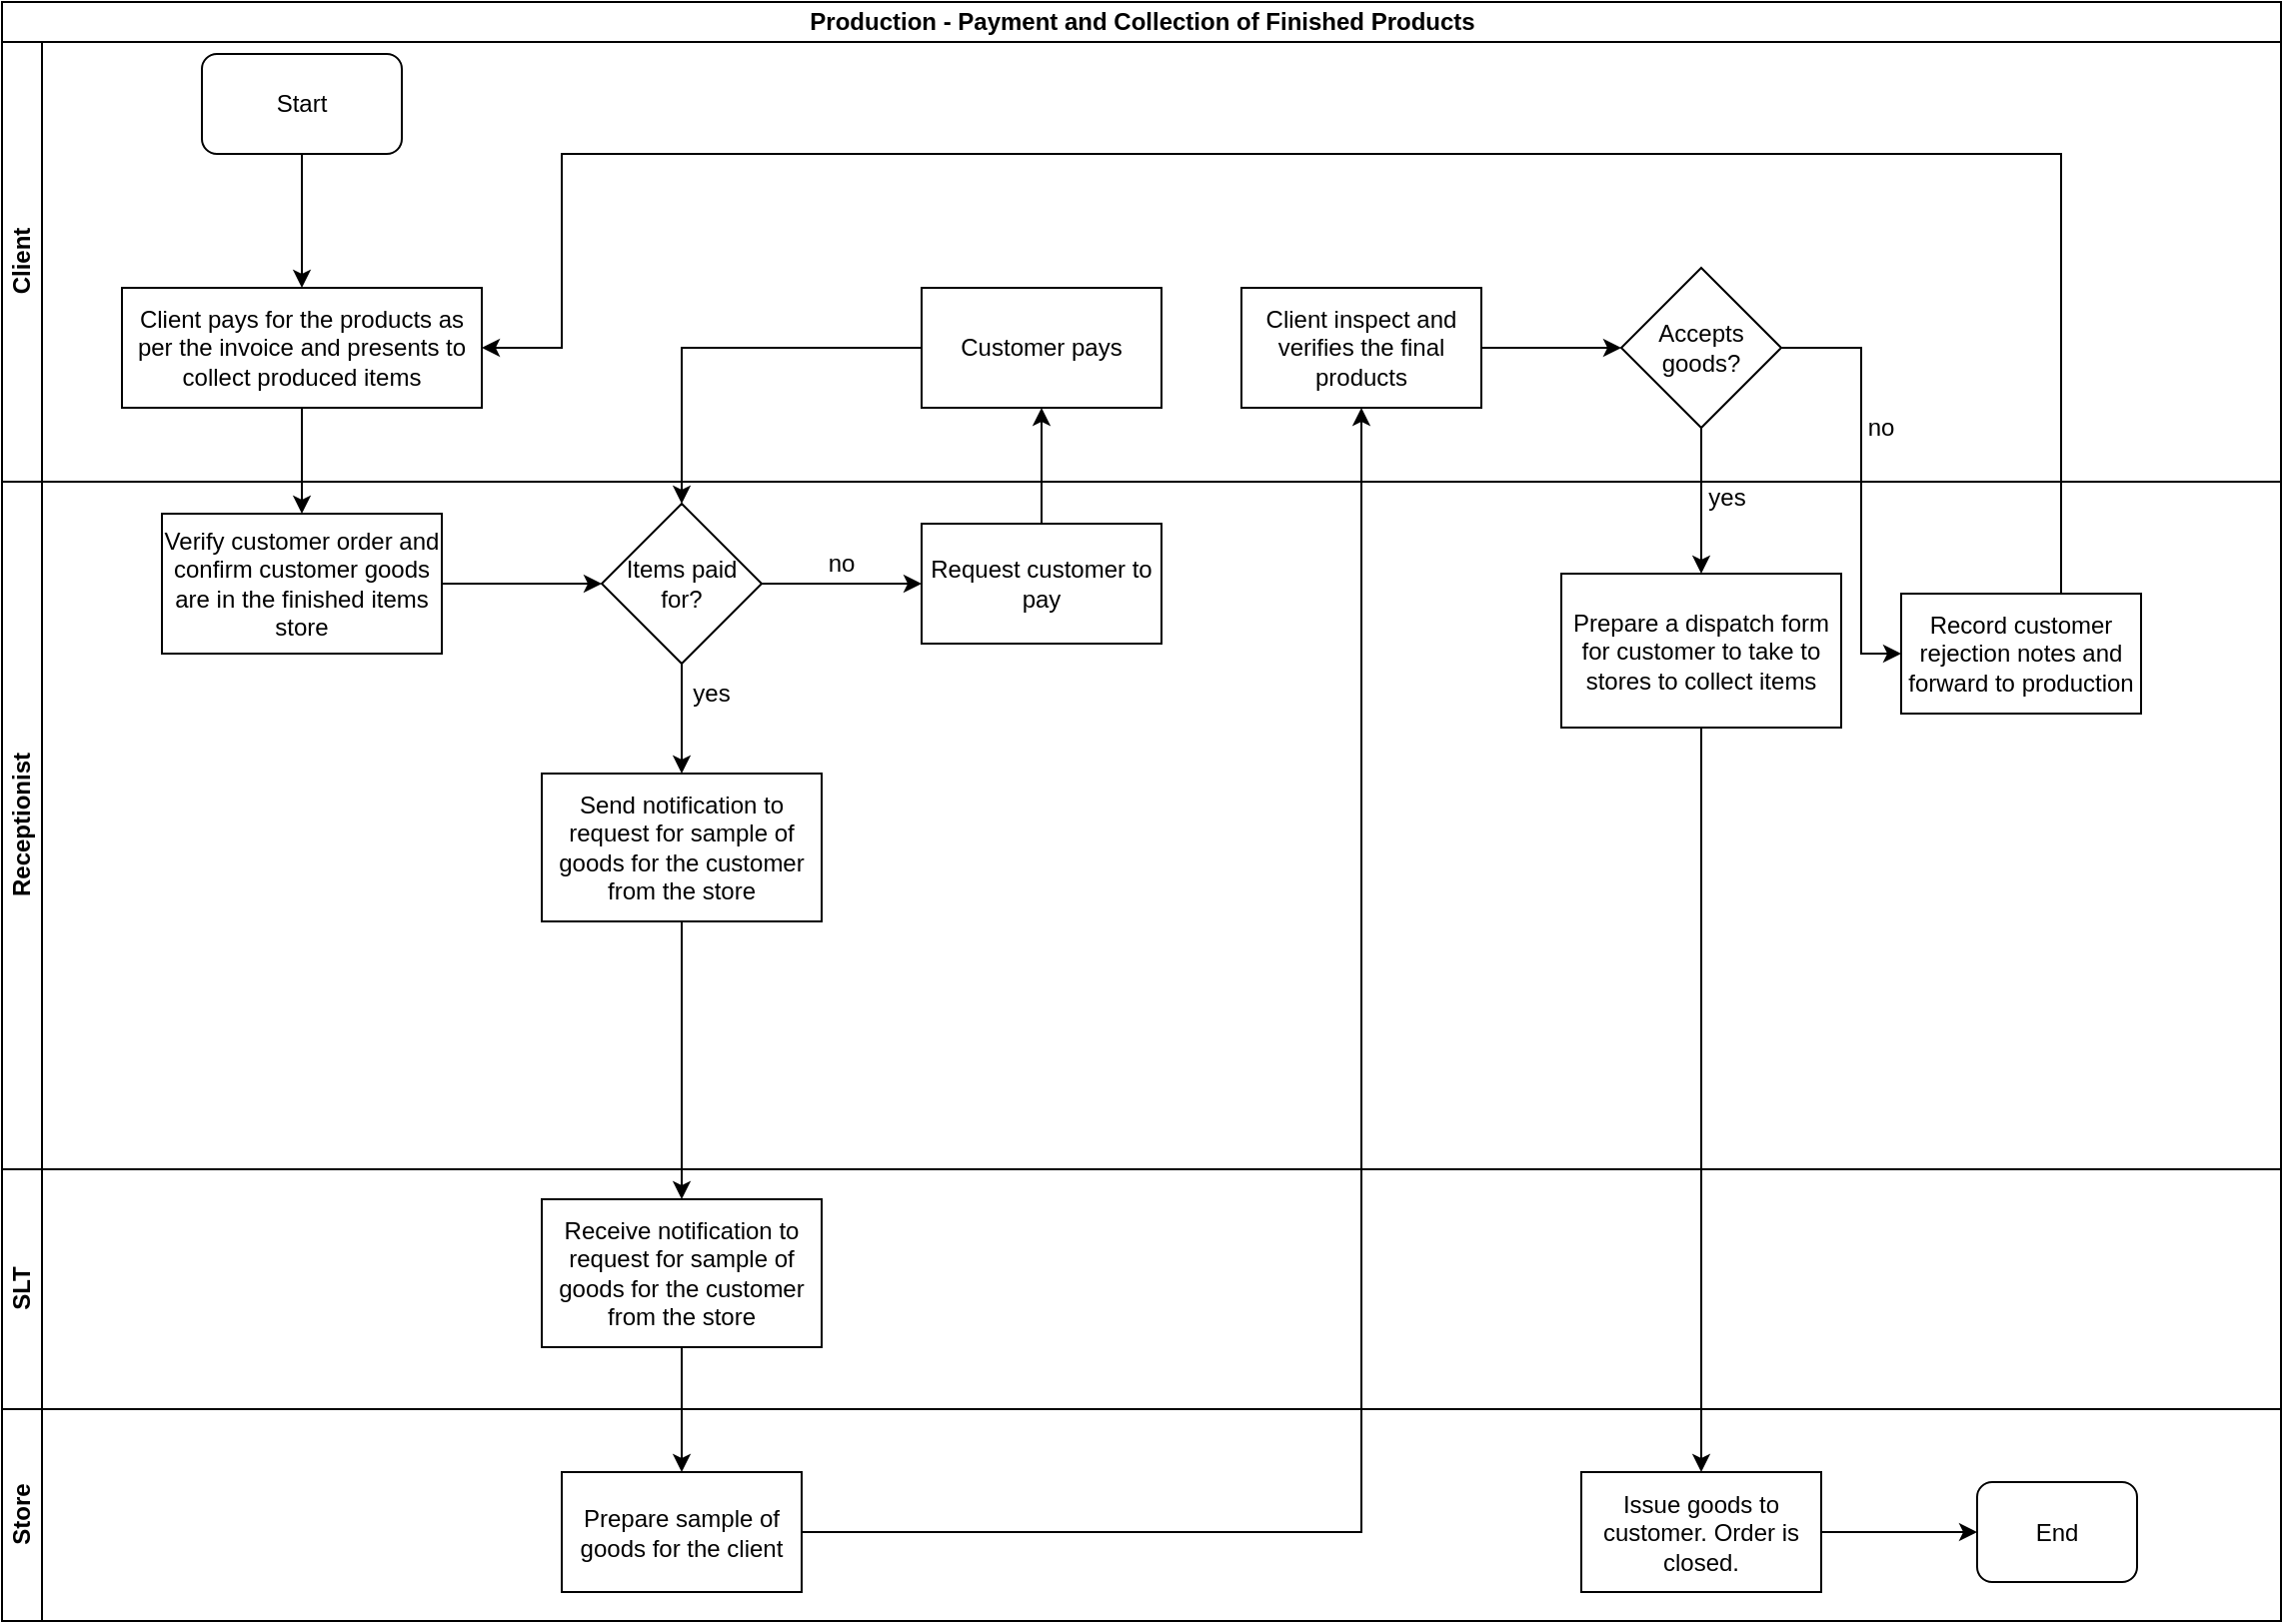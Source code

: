 <mxfile version="13.10.6" type="github">
  <diagram id="sDaHL3oUhYIQM5YOXVi2" name="Page-1">
    <mxGraphModel dx="1038" dy="547" grid="1" gridSize="10" guides="1" tooltips="1" connect="1" arrows="1" fold="1" page="1" pageScale="1" pageWidth="1169" pageHeight="827" math="0" shadow="0">
      <root>
        <mxCell id="0" />
        <mxCell id="1" parent="0" />
        <mxCell id="QtgEVoFr9BnThGwDQ1Jx-1" value="Production - Payment and Collection of Finished Products" style="swimlane;html=1;childLayout=stackLayout;resizeParent=1;resizeParentMax=0;horizontal=1;startSize=20;horizontalStack=0;" parent="1" vertex="1">
          <mxGeometry x="20" y="10" width="1140" height="810" as="geometry" />
        </mxCell>
        <mxCell id="QtgEVoFr9BnThGwDQ1Jx-2" value="Client" style="swimlane;html=1;startSize=20;horizontal=0;" parent="QtgEVoFr9BnThGwDQ1Jx-1" vertex="1">
          <mxGeometry y="20" width="1140" height="220" as="geometry" />
        </mxCell>
        <mxCell id="QtgEVoFr9BnThGwDQ1Jx-6" value="Start" style="rounded=1;whiteSpace=wrap;html=1;" parent="QtgEVoFr9BnThGwDQ1Jx-2" vertex="1">
          <mxGeometry x="100" y="6" width="100" height="50" as="geometry" />
        </mxCell>
        <mxCell id="QtgEVoFr9BnThGwDQ1Jx-9" value="Client pays for the products as per the invoice and presents to collect produced items" style="rounded=0;whiteSpace=wrap;html=1;" parent="QtgEVoFr9BnThGwDQ1Jx-2" vertex="1">
          <mxGeometry x="60" y="123" width="180" height="60" as="geometry" />
        </mxCell>
        <mxCell id="QtgEVoFr9BnThGwDQ1Jx-8" value="" style="edgeStyle=orthogonalEdgeStyle;rounded=0;orthogonalLoop=1;jettySize=auto;html=1;entryX=0.5;entryY=0;entryDx=0;entryDy=0;" parent="QtgEVoFr9BnThGwDQ1Jx-2" source="QtgEVoFr9BnThGwDQ1Jx-6" target="QtgEVoFr9BnThGwDQ1Jx-9" edge="1">
          <mxGeometry relative="1" as="geometry">
            <mxPoint x="150" y="131" as="targetPoint" />
          </mxGeometry>
        </mxCell>
        <mxCell id="qshhsQpP-9BkvkcFFcNP-16" value="Customer pays" style="whiteSpace=wrap;html=1;rounded=0;" vertex="1" parent="QtgEVoFr9BnThGwDQ1Jx-2">
          <mxGeometry x="460" y="123" width="120" height="60" as="geometry" />
        </mxCell>
        <mxCell id="qshhsQpP-9BkvkcFFcNP-24" value="no" style="text;html=1;strokeColor=none;fillColor=none;align=center;verticalAlign=middle;whiteSpace=wrap;rounded=0;" vertex="1" parent="QtgEVoFr9BnThGwDQ1Jx-2">
          <mxGeometry x="920" y="183" width="40" height="20" as="geometry" />
        </mxCell>
        <mxCell id="QtgEVoFr9BnThGwDQ1Jx-11" value="" style="edgeStyle=orthogonalEdgeStyle;rounded=0;orthogonalLoop=1;jettySize=auto;html=1;" parent="QtgEVoFr9BnThGwDQ1Jx-1" source="QtgEVoFr9BnThGwDQ1Jx-9" target="QtgEVoFr9BnThGwDQ1Jx-10" edge="1">
          <mxGeometry relative="1" as="geometry" />
        </mxCell>
        <mxCell id="qshhsQpP-9BkvkcFFcNP-9" value="" style="edgeStyle=orthogonalEdgeStyle;rounded=0;orthogonalLoop=1;jettySize=auto;html=1;" edge="1" parent="QtgEVoFr9BnThGwDQ1Jx-1" source="qshhsQpP-9BkvkcFFcNP-6" target="qshhsQpP-9BkvkcFFcNP-8">
          <mxGeometry relative="1" as="geometry" />
        </mxCell>
        <mxCell id="QtgEVoFr9BnThGwDQ1Jx-22" value="" style="edgeStyle=orthogonalEdgeStyle;rounded=0;orthogonalLoop=1;jettySize=auto;html=1;entryX=0.5;entryY=0;entryDx=0;entryDy=0;" parent="QtgEVoFr9BnThGwDQ1Jx-1" source="QtgEVoFr9BnThGwDQ1Jx-17" target="QtgEVoFr9BnThGwDQ1Jx-20" edge="1">
          <mxGeometry relative="1" as="geometry">
            <mxPoint x="340" y="547" as="targetPoint" />
          </mxGeometry>
        </mxCell>
        <mxCell id="qshhsQpP-9BkvkcFFcNP-3" value="" style="edgeStyle=orthogonalEdgeStyle;rounded=0;orthogonalLoop=1;jettySize=auto;html=1;exitX=1;exitY=0.5;exitDx=0;exitDy=0;" edge="1" parent="QtgEVoFr9BnThGwDQ1Jx-1" source="qshhsQpP-9BkvkcFFcNP-10" target="qshhsQpP-9BkvkcFFcNP-2">
          <mxGeometry relative="1" as="geometry" />
        </mxCell>
        <mxCell id="qshhsQpP-9BkvkcFFcNP-11" value="" style="edgeStyle=orthogonalEdgeStyle;rounded=0;orthogonalLoop=1;jettySize=auto;html=1;" edge="1" parent="QtgEVoFr9BnThGwDQ1Jx-1" source="QtgEVoFr9BnThGwDQ1Jx-20" target="qshhsQpP-9BkvkcFFcNP-10">
          <mxGeometry relative="1" as="geometry" />
        </mxCell>
        <mxCell id="qshhsQpP-9BkvkcFFcNP-17" value="" style="edgeStyle=orthogonalEdgeStyle;rounded=0;orthogonalLoop=1;jettySize=auto;html=1;" edge="1" parent="QtgEVoFr9BnThGwDQ1Jx-1" source="QtgEVoFr9BnThGwDQ1Jx-14" target="qshhsQpP-9BkvkcFFcNP-16">
          <mxGeometry relative="1" as="geometry" />
        </mxCell>
        <mxCell id="qshhsQpP-9BkvkcFFcNP-19" value="" style="edgeStyle=orthogonalEdgeStyle;rounded=0;orthogonalLoop=1;jettySize=auto;html=1;entryX=0.5;entryY=0;entryDx=0;entryDy=0;" edge="1" parent="QtgEVoFr9BnThGwDQ1Jx-1" source="qshhsQpP-9BkvkcFFcNP-16" target="QtgEVoFr9BnThGwDQ1Jx-12">
          <mxGeometry relative="1" as="geometry">
            <mxPoint x="380" y="151" as="targetPoint" />
          </mxGeometry>
        </mxCell>
        <mxCell id="qshhsQpP-9BkvkcFFcNP-23" value="" style="edgeStyle=orthogonalEdgeStyle;rounded=0;orthogonalLoop=1;jettySize=auto;html=1;entryX=1;entryY=0.5;entryDx=0;entryDy=0;" edge="1" parent="QtgEVoFr9BnThGwDQ1Jx-1" source="qshhsQpP-9BkvkcFFcNP-20" target="QtgEVoFr9BnThGwDQ1Jx-9">
          <mxGeometry relative="1" as="geometry">
            <mxPoint x="1150" y="326" as="targetPoint" />
            <Array as="points">
              <mxPoint x="1030" y="76" />
              <mxPoint x="280" y="76" />
              <mxPoint x="280" y="173" />
            </Array>
          </mxGeometry>
        </mxCell>
        <mxCell id="QtgEVoFr9BnThGwDQ1Jx-3" value="Receptionist" style="swimlane;html=1;startSize=20;horizontal=0;" parent="QtgEVoFr9BnThGwDQ1Jx-1" vertex="1">
          <mxGeometry y="240" width="1140" height="344" as="geometry" />
        </mxCell>
        <mxCell id="QtgEVoFr9BnThGwDQ1Jx-10" value="Verify customer order and confirm customer goods are in the finished items store" style="whiteSpace=wrap;html=1;rounded=0;" parent="QtgEVoFr9BnThGwDQ1Jx-3" vertex="1">
          <mxGeometry x="80" y="16" width="140" height="70" as="geometry" />
        </mxCell>
        <mxCell id="qshhsQpP-9BkvkcFFcNP-2" value="Client inspect and verifies the final products" style="whiteSpace=wrap;html=1;rounded=0;" vertex="1" parent="QtgEVoFr9BnThGwDQ1Jx-3">
          <mxGeometry x="620" y="-97" width="120" height="60" as="geometry" />
        </mxCell>
        <mxCell id="qshhsQpP-9BkvkcFFcNP-7" value="" style="edgeStyle=orthogonalEdgeStyle;rounded=0;orthogonalLoop=1;jettySize=auto;html=1;" edge="1" parent="QtgEVoFr9BnThGwDQ1Jx-3" source="qshhsQpP-9BkvkcFFcNP-4" target="qshhsQpP-9BkvkcFFcNP-6">
          <mxGeometry relative="1" as="geometry" />
        </mxCell>
        <mxCell id="qshhsQpP-9BkvkcFFcNP-4" value="Accepts goods?" style="rhombus;whiteSpace=wrap;html=1;rounded=0;" vertex="1" parent="QtgEVoFr9BnThGwDQ1Jx-3">
          <mxGeometry x="810" y="-107" width="80" height="80" as="geometry" />
        </mxCell>
        <mxCell id="qshhsQpP-9BkvkcFFcNP-5" value="" style="edgeStyle=orthogonalEdgeStyle;rounded=0;orthogonalLoop=1;jettySize=auto;html=1;" edge="1" parent="QtgEVoFr9BnThGwDQ1Jx-3" source="qshhsQpP-9BkvkcFFcNP-2" target="qshhsQpP-9BkvkcFFcNP-4">
          <mxGeometry relative="1" as="geometry" />
        </mxCell>
        <mxCell id="QtgEVoFr9BnThGwDQ1Jx-14" value="Request customer to pay" style="whiteSpace=wrap;html=1;rounded=0;" parent="QtgEVoFr9BnThGwDQ1Jx-3" vertex="1">
          <mxGeometry x="460" y="21" width="120" height="60" as="geometry" />
        </mxCell>
        <mxCell id="QtgEVoFr9BnThGwDQ1Jx-16" value="no" style="text;html=1;strokeColor=none;fillColor=none;align=center;verticalAlign=middle;whiteSpace=wrap;rounded=0;" parent="QtgEVoFr9BnThGwDQ1Jx-3" vertex="1">
          <mxGeometry x="400" y="31" width="40" height="20" as="geometry" />
        </mxCell>
        <mxCell id="qshhsQpP-9BkvkcFFcNP-1" value="yes" style="text;html=1;strokeColor=none;fillColor=none;align=center;verticalAlign=middle;whiteSpace=wrap;rounded=0;" vertex="1" parent="QtgEVoFr9BnThGwDQ1Jx-3">
          <mxGeometry x="335" y="96" width="40" height="20" as="geometry" />
        </mxCell>
        <mxCell id="QtgEVoFr9BnThGwDQ1Jx-17" value="Send notification to request for sample of goods for the customer from the store" style="whiteSpace=wrap;html=1;rounded=0;" parent="QtgEVoFr9BnThGwDQ1Jx-3" vertex="1">
          <mxGeometry x="270" y="146" width="140" height="74" as="geometry" />
        </mxCell>
        <mxCell id="QtgEVoFr9BnThGwDQ1Jx-15" value="" style="edgeStyle=orthogonalEdgeStyle;rounded=0;orthogonalLoop=1;jettySize=auto;html=1;" parent="QtgEVoFr9BnThGwDQ1Jx-3" source="QtgEVoFr9BnThGwDQ1Jx-12" target="QtgEVoFr9BnThGwDQ1Jx-14" edge="1">
          <mxGeometry relative="1" as="geometry" />
        </mxCell>
        <mxCell id="QtgEVoFr9BnThGwDQ1Jx-18" value="" style="edgeStyle=orthogonalEdgeStyle;rounded=0;orthogonalLoop=1;jettySize=auto;html=1;" parent="QtgEVoFr9BnThGwDQ1Jx-3" source="QtgEVoFr9BnThGwDQ1Jx-12" target="QtgEVoFr9BnThGwDQ1Jx-17" edge="1">
          <mxGeometry relative="1" as="geometry" />
        </mxCell>
        <mxCell id="QtgEVoFr9BnThGwDQ1Jx-12" value="Items paid for?" style="rhombus;whiteSpace=wrap;html=1;rounded=0;" parent="QtgEVoFr9BnThGwDQ1Jx-3" vertex="1">
          <mxGeometry x="300" y="11" width="80" height="80" as="geometry" />
        </mxCell>
        <mxCell id="QtgEVoFr9BnThGwDQ1Jx-13" value="" style="edgeStyle=orthogonalEdgeStyle;rounded=0;orthogonalLoop=1;jettySize=auto;html=1;" parent="QtgEVoFr9BnThGwDQ1Jx-3" source="QtgEVoFr9BnThGwDQ1Jx-10" target="QtgEVoFr9BnThGwDQ1Jx-12" edge="1">
          <mxGeometry relative="1" as="geometry" />
        </mxCell>
        <mxCell id="qshhsQpP-9BkvkcFFcNP-6" value="Prepare a dispatch form for customer to take to stores to collect items" style="whiteSpace=wrap;html=1;rounded=0;" vertex="1" parent="QtgEVoFr9BnThGwDQ1Jx-3">
          <mxGeometry x="780" y="46" width="140" height="77" as="geometry" />
        </mxCell>
        <mxCell id="qshhsQpP-9BkvkcFFcNP-15" value="yes" style="text;html=1;strokeColor=none;fillColor=none;align=center;verticalAlign=middle;whiteSpace=wrap;rounded=0;" vertex="1" parent="QtgEVoFr9BnThGwDQ1Jx-3">
          <mxGeometry x="843" y="-2" width="40" height="20" as="geometry" />
        </mxCell>
        <mxCell id="qshhsQpP-9BkvkcFFcNP-20" value="Record customer rejection notes and forward to production" style="whiteSpace=wrap;html=1;rounded=0;" vertex="1" parent="QtgEVoFr9BnThGwDQ1Jx-3">
          <mxGeometry x="950" y="56" width="120" height="60" as="geometry" />
        </mxCell>
        <mxCell id="qshhsQpP-9BkvkcFFcNP-21" value="" style="edgeStyle=orthogonalEdgeStyle;rounded=0;orthogonalLoop=1;jettySize=auto;html=1;" edge="1" parent="QtgEVoFr9BnThGwDQ1Jx-3" source="qshhsQpP-9BkvkcFFcNP-4" target="qshhsQpP-9BkvkcFFcNP-20">
          <mxGeometry relative="1" as="geometry">
            <Array as="points">
              <mxPoint x="930" y="-67" />
              <mxPoint x="930" y="86" />
            </Array>
          </mxGeometry>
        </mxCell>
        <mxCell id="QtgEVoFr9BnThGwDQ1Jx-4" value="SLT" style="swimlane;html=1;startSize=20;horizontal=0;" parent="QtgEVoFr9BnThGwDQ1Jx-1" vertex="1">
          <mxGeometry y="584" width="1140" height="120" as="geometry" />
        </mxCell>
        <mxCell id="QtgEVoFr9BnThGwDQ1Jx-20" value="Receive notification to request for sample of goods for the customer from the store" style="whiteSpace=wrap;html=1;rounded=0;" parent="QtgEVoFr9BnThGwDQ1Jx-4" vertex="1">
          <mxGeometry x="270" y="15" width="140" height="74" as="geometry" />
        </mxCell>
        <mxCell id="QtgEVoFr9BnThGwDQ1Jx-19" value="Store" style="swimlane;html=1;startSize=20;horizontal=0;" parent="QtgEVoFr9BnThGwDQ1Jx-1" vertex="1">
          <mxGeometry y="704" width="1140" height="106" as="geometry" />
        </mxCell>
        <mxCell id="qshhsQpP-9BkvkcFFcNP-10" value="Prepare sample of goods for the client" style="whiteSpace=wrap;html=1;rounded=0;" vertex="1" parent="QtgEVoFr9BnThGwDQ1Jx-19">
          <mxGeometry x="280" y="31.5" width="120" height="60" as="geometry" />
        </mxCell>
        <mxCell id="qshhsQpP-9BkvkcFFcNP-8" value="Issue goods to customer. Order is closed." style="whiteSpace=wrap;html=1;rounded=0;" vertex="1" parent="QtgEVoFr9BnThGwDQ1Jx-19">
          <mxGeometry x="790" y="31.5" width="120" height="60" as="geometry" />
        </mxCell>
        <mxCell id="qshhsQpP-9BkvkcFFcNP-14" value="End" style="rounded=1;whiteSpace=wrap;html=1;" vertex="1" parent="QtgEVoFr9BnThGwDQ1Jx-19">
          <mxGeometry x="988" y="36.5" width="80" height="50" as="geometry" />
        </mxCell>
        <mxCell id="qshhsQpP-9BkvkcFFcNP-13" value="" style="edgeStyle=orthogonalEdgeStyle;rounded=0;orthogonalLoop=1;jettySize=auto;html=1;entryX=0;entryY=0.5;entryDx=0;entryDy=0;" edge="1" parent="QtgEVoFr9BnThGwDQ1Jx-19" source="qshhsQpP-9BkvkcFFcNP-8" target="qshhsQpP-9BkvkcFFcNP-14">
          <mxGeometry relative="1" as="geometry">
            <mxPoint x="990" y="61.5" as="targetPoint" />
          </mxGeometry>
        </mxCell>
      </root>
    </mxGraphModel>
  </diagram>
</mxfile>
